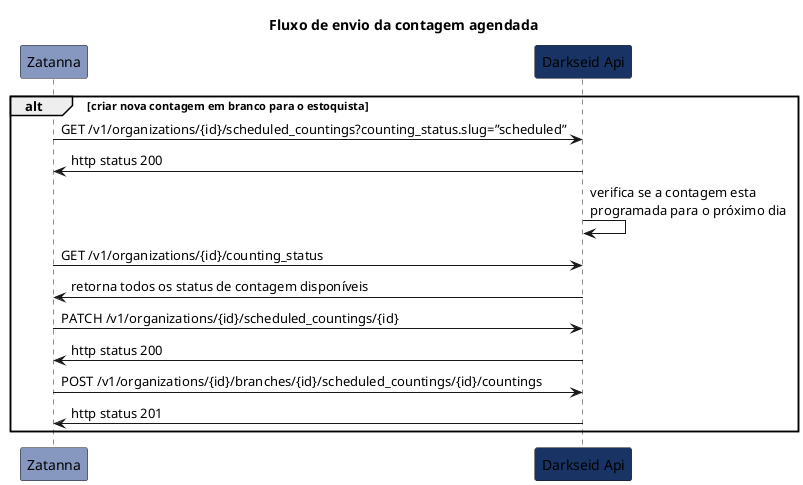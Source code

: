 @startuml Fluxo de envio da contagem agendada
title Fluxo de envio da contagem agendada
  participant "Zatanna" #8698C0
  participant "Darkseid Api" #193464  

  alt criar nova contagem em branco para o estoquista
    "Zatanna" -> "Darkseid Api": GET /v1/organizations/{id}/scheduled_countings?counting_status.slug=”scheduled”
    "Darkseid Api" -> "Zatanna": http status 200
    "Darkseid Api" -> "Darkseid Api": verifica se a contagem esta \nprogramada para o próximo dia
    "Zatanna" -> "Darkseid Api": GET /v1/organizations/{id}/counting_status
    "Darkseid Api" -> "Zatanna": retorna todos os status de contagem disponíveis
    "Zatanna" -> "Darkseid Api": PATCH /v1/organizations/{id}/scheduled_countings/{id}
    "Darkseid Api" -> "Zatanna": http status 200
    "Zatanna" -> "Darkseid Api": POST /v1/organizations/{id}/branches/{id}/scheduled_countings/{id}/countings
    "Darkseid Api" -> "Zatanna": http status 201
  end
@enduml